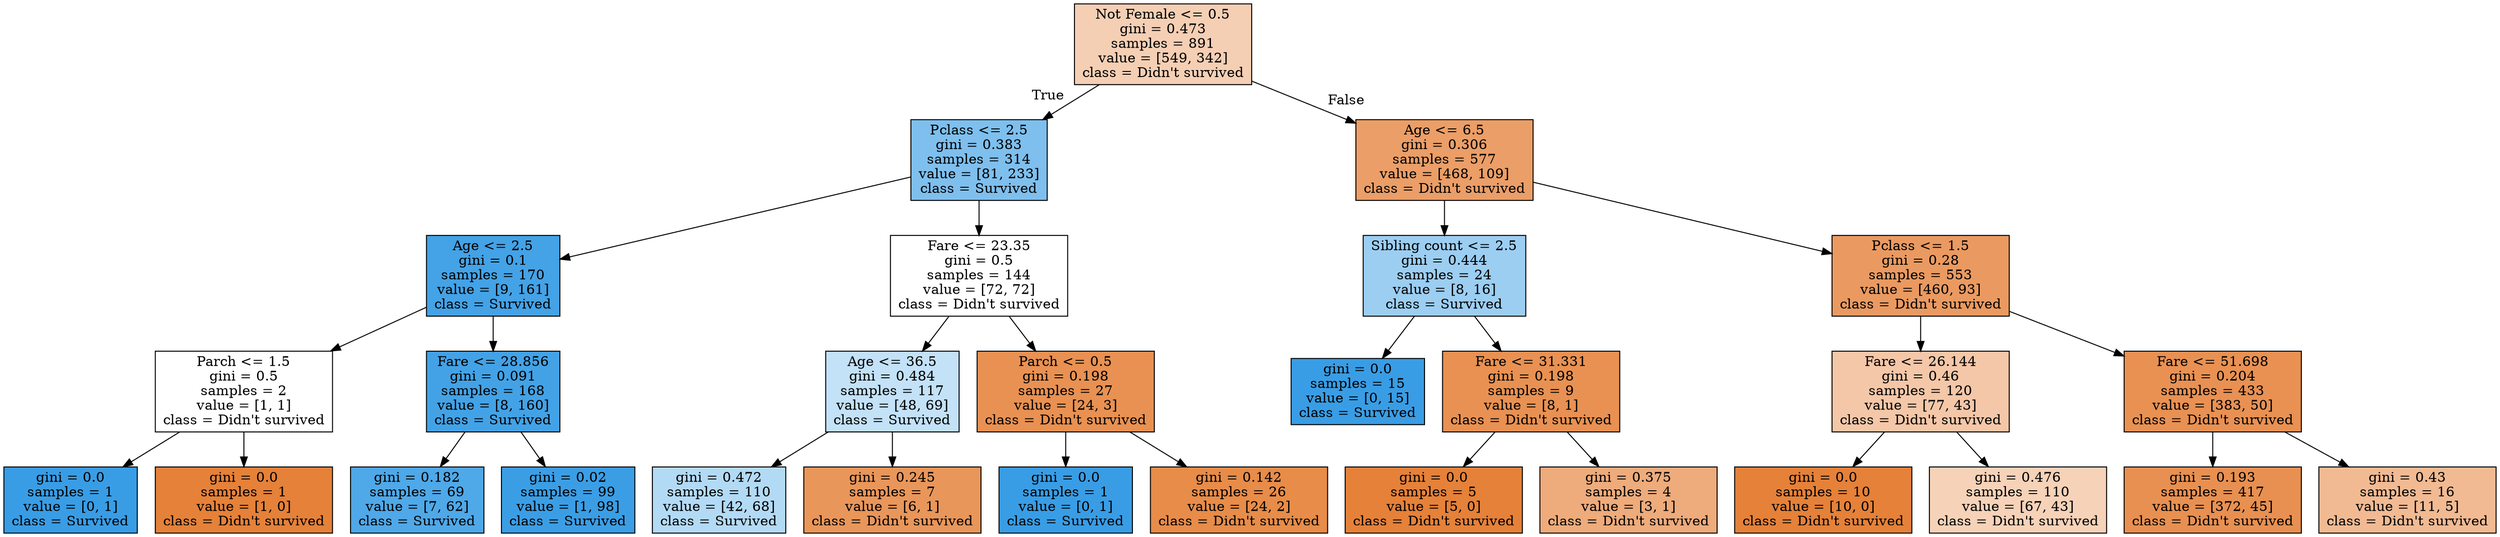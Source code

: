 digraph Tree {
node [shape=box, style="filled", color="black"] ;
0 [label="Not Female <= 0.5\ngini = 0.473\nsamples = 891\nvalue = [549, 342]\nclass = Didn't survived", fillcolor="#f5cfb4"] ;
1 [label="Pclass <= 2.5\ngini = 0.383\nsamples = 314\nvalue = [81, 233]\nclass = Survived", fillcolor="#7ebfee"] ;
0 -> 1 [labeldistance=2.5, labelangle=45, headlabel="True"] ;
2 [label="Age <= 2.5\ngini = 0.1\nsamples = 170\nvalue = [9, 161]\nclass = Survived", fillcolor="#44a2e6"] ;
1 -> 2 ;
3 [label="Parch <= 1.5\ngini = 0.5\nsamples = 2\nvalue = [1, 1]\nclass = Didn't survived", fillcolor="#ffffff"] ;
2 -> 3 ;
4 [label="gini = 0.0\nsamples = 1\nvalue = [0, 1]\nclass = Survived", fillcolor="#399de5"] ;
3 -> 4 ;
5 [label="gini = 0.0\nsamples = 1\nvalue = [1, 0]\nclass = Didn't survived", fillcolor="#e58139"] ;
3 -> 5 ;
6 [label="Fare <= 28.856\ngini = 0.091\nsamples = 168\nvalue = [8, 160]\nclass = Survived", fillcolor="#43a2e6"] ;
2 -> 6 ;
7 [label="gini = 0.182\nsamples = 69\nvalue = [7, 62]\nclass = Survived", fillcolor="#4fa8e8"] ;
6 -> 7 ;
8 [label="gini = 0.02\nsamples = 99\nvalue = [1, 98]\nclass = Survived", fillcolor="#3b9ee5"] ;
6 -> 8 ;
9 [label="Fare <= 23.35\ngini = 0.5\nsamples = 144\nvalue = [72, 72]\nclass = Didn't survived", fillcolor="#ffffff"] ;
1 -> 9 ;
10 [label="Age <= 36.5\ngini = 0.484\nsamples = 117\nvalue = [48, 69]\nclass = Survived", fillcolor="#c3e1f7"] ;
9 -> 10 ;
11 [label="gini = 0.472\nsamples = 110\nvalue = [42, 68]\nclass = Survived", fillcolor="#b3daf5"] ;
10 -> 11 ;
12 [label="gini = 0.245\nsamples = 7\nvalue = [6, 1]\nclass = Didn't survived", fillcolor="#e9965a"] ;
10 -> 12 ;
13 [label="Parch <= 0.5\ngini = 0.198\nsamples = 27\nvalue = [24, 3]\nclass = Didn't survived", fillcolor="#e89152"] ;
9 -> 13 ;
14 [label="gini = 0.0\nsamples = 1\nvalue = [0, 1]\nclass = Survived", fillcolor="#399de5"] ;
13 -> 14 ;
15 [label="gini = 0.142\nsamples = 26\nvalue = [24, 2]\nclass = Didn't survived", fillcolor="#e78c49"] ;
13 -> 15 ;
16 [label="Age <= 6.5\ngini = 0.306\nsamples = 577\nvalue = [468, 109]\nclass = Didn't survived", fillcolor="#eb9e67"] ;
0 -> 16 [labeldistance=2.5, labelangle=-45, headlabel="False"] ;
17 [label="Sibling count <= 2.5\ngini = 0.444\nsamples = 24\nvalue = [8, 16]\nclass = Survived", fillcolor="#9ccef2"] ;
16 -> 17 ;
18 [label="gini = 0.0\nsamples = 15\nvalue = [0, 15]\nclass = Survived", fillcolor="#399de5"] ;
17 -> 18 ;
19 [label="Fare <= 31.331\ngini = 0.198\nsamples = 9\nvalue = [8, 1]\nclass = Didn't survived", fillcolor="#e89152"] ;
17 -> 19 ;
20 [label="gini = 0.0\nsamples = 5\nvalue = [5, 0]\nclass = Didn't survived", fillcolor="#e58139"] ;
19 -> 20 ;
21 [label="gini = 0.375\nsamples = 4\nvalue = [3, 1]\nclass = Didn't survived", fillcolor="#eeab7b"] ;
19 -> 21 ;
22 [label="Pclass <= 1.5\ngini = 0.28\nsamples = 553\nvalue = [460, 93]\nclass = Didn't survived", fillcolor="#ea9a61"] ;
16 -> 22 ;
23 [label="Fare <= 26.144\ngini = 0.46\nsamples = 120\nvalue = [77, 43]\nclass = Didn't survived", fillcolor="#f4c7a8"] ;
22 -> 23 ;
24 [label="gini = 0.0\nsamples = 10\nvalue = [10, 0]\nclass = Didn't survived", fillcolor="#e58139"] ;
23 -> 24 ;
25 [label="gini = 0.476\nsamples = 110\nvalue = [67, 43]\nclass = Didn't survived", fillcolor="#f6d2b8"] ;
23 -> 25 ;
26 [label="Fare <= 51.698\ngini = 0.204\nsamples = 433\nvalue = [383, 50]\nclass = Didn't survived", fillcolor="#e89153"] ;
22 -> 26 ;
27 [label="gini = 0.193\nsamples = 417\nvalue = [372, 45]\nclass = Didn't survived", fillcolor="#e89051"] ;
26 -> 27 ;
28 [label="gini = 0.43\nsamples = 16\nvalue = [11, 5]\nclass = Didn't survived", fillcolor="#f1ba93"] ;
26 -> 28 ;
}